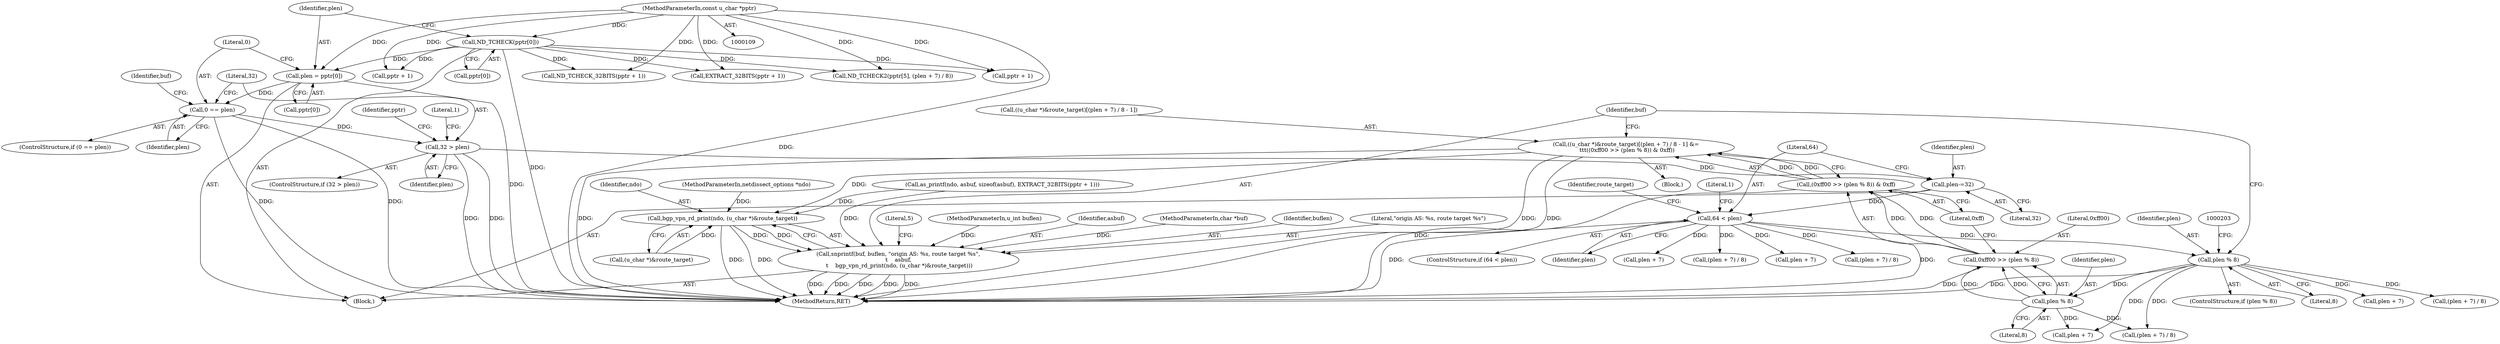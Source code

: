 digraph "0_tcpdump_bd4e697ebd6c8457efa8f28f6831fc929b88a014@array" {
"1000200" [label="(Call,((u_char *)&route_target)[(plen + 7) / 8 - 1] &=\n \t\t\t((0xff00 >> (plen % 8)) & 0xff))"];
"1000213" [label="(Call,(0xff00 >> (plen % 8)) & 0xff)"];
"1000214" [label="(Call,0xff00 >> (plen % 8))"];
"1000216" [label="(Call,plen % 8)"];
"1000196" [label="(Call,plen % 8)"];
"1000162" [label="(Call,64 < plen)"];
"1000158" [label="(Call,plen-=32)"];
"1000139" [label="(Call,32 > plen)"];
"1000128" [label="(Call,0 == plen)"];
"1000122" [label="(Call,plen = pptr[0])"];
"1000118" [label="(Call,ND_TCHECK(pptr[0]))"];
"1000111" [label="(MethodParameterIn,const u_char *pptr)"];
"1000225" [label="(Call,bgp_vpn_rd_print(ndo, (u_char *)&route_target))"];
"1000220" [label="(Call,snprintf(buf, buflen, \"origin AS: %s, route target %s\",\n\t    asbuf,\n \t    bgp_vpn_rd_print(ndo, (u_char *)&route_target)))"];
"1000208" [label="(Call,plen + 7)"];
"1000200" [label="(Call,((u_char *)&route_target)[(plen + 7) / 8 - 1] &=\n \t\t\t((0xff00 >> (plen % 8)) & 0xff))"];
"1000201" [label="(Call,((u_char *)&route_target)[(plen + 7) / 8 - 1])"];
"1000224" [label="(Identifier,asbuf)"];
"1000164" [label="(Identifier,plen)"];
"1000179" [label="(Call,plen + 7)"];
"1000114" [label="(Block,)"];
"1000112" [label="(MethodParameterIn,char *buf)"];
"1000178" [label="(Call,(plen + 7) / 8)"];
"1000124" [label="(Call,pptr[0])"];
"1000163" [label="(Literal,64)"];
"1000118" [label="(Call,ND_TCHECK(pptr[0]))"];
"1000129" [label="(Literal,0)"];
"1000218" [label="(Literal,8)"];
"1000197" [label="(Identifier,plen)"];
"1000127" [label="(ControlStructure,if (0 == plen))"];
"1000222" [label="(Identifier,buflen)"];
"1000225" [label="(Call,bgp_vpn_rd_print(ndo, (u_char *)&route_target))"];
"1000213" [label="(Call,(0xff00 >> (plen % 8)) & 0xff)"];
"1000191" [label="(Call,plen + 7)"];
"1000159" [label="(Identifier,plen)"];
"1000138" [label="(ControlStructure,if (32 > plen))"];
"1000141" [label="(Identifier,plen)"];
"1000149" [label="(Call,as_printf(ndo, asbuf, sizeof(asbuf), EXTRACT_32BITS(pptr + 1)))"];
"1000160" [label="(Literal,32)"];
"1000223" [label="(Literal,\"origin AS: %s, route target %s\")"];
"1000233" [label="(Literal,5)"];
"1000227" [label="(Call,(u_char *)&route_target)"];
"1000207" [label="(Call,(plen + 7) / 8)"];
"1000155" [label="(Call,pptr + 1)"];
"1000110" [label="(MethodParameterIn,netdissect_options *ndo)"];
"1000190" [label="(Call,(plen + 7) / 8)"];
"1000216" [label="(Call,plen % 8)"];
"1000140" [label="(Literal,32)"];
"1000119" [label="(Call,pptr[0])"];
"1000199" [label="(Block,)"];
"1000214" [label="(Call,0xff00 >> (plen % 8))"];
"1000219" [label="(Literal,0xff)"];
"1000158" [label="(Call,plen-=32)"];
"1000130" [label="(Identifier,plen)"];
"1000133" [label="(Identifier,buf)"];
"1000235" [label="(Call,plen + 7)"];
"1000162" [label="(Call,64 < plen)"];
"1000221" [label="(Identifier,buf)"];
"1000226" [label="(Identifier,ndo)"];
"1000243" [label="(MethodReturn,RET)"];
"1000147" [label="(Identifier,pptr)"];
"1000122" [label="(Call,plen = pptr[0])"];
"1000123" [label="(Identifier,plen)"];
"1000145" [label="(Call,ND_TCHECK_32BITS(pptr + 1))"];
"1000167" [label="(Literal,1)"];
"1000170" [label="(Identifier,route_target)"];
"1000154" [label="(Call,EXTRACT_32BITS(pptr + 1))"];
"1000174" [label="(Call,ND_TCHECK2(pptr[5], (plen + 7) / 8))"];
"1000215" [label="(Literal,0xff00)"];
"1000220" [label="(Call,snprintf(buf, buflen, \"origin AS: %s, route target %s\",\n\t    asbuf,\n \t    bgp_vpn_rd_print(ndo, (u_char *)&route_target)))"];
"1000196" [label="(Call,plen % 8)"];
"1000234" [label="(Call,(plen + 7) / 8)"];
"1000111" [label="(MethodParameterIn,const u_char *pptr)"];
"1000144" [label="(Literal,1)"];
"1000195" [label="(ControlStructure,if (plen % 8))"];
"1000139" [label="(Call,32 > plen)"];
"1000146" [label="(Call,pptr + 1)"];
"1000217" [label="(Identifier,plen)"];
"1000198" [label="(Literal,8)"];
"1000113" [label="(MethodParameterIn,u_int buflen)"];
"1000128" [label="(Call,0 == plen)"];
"1000161" [label="(ControlStructure,if (64 < plen))"];
"1000200" -> "1000199"  [label="AST: "];
"1000200" -> "1000213"  [label="CFG: "];
"1000201" -> "1000200"  [label="AST: "];
"1000213" -> "1000200"  [label="AST: "];
"1000221" -> "1000200"  [label="CFG: "];
"1000200" -> "1000243"  [label="DDG: "];
"1000200" -> "1000243"  [label="DDG: "];
"1000200" -> "1000243"  [label="DDG: "];
"1000213" -> "1000200"  [label="DDG: "];
"1000213" -> "1000200"  [label="DDG: "];
"1000200" -> "1000225"  [label="DDG: "];
"1000213" -> "1000219"  [label="CFG: "];
"1000214" -> "1000213"  [label="AST: "];
"1000219" -> "1000213"  [label="AST: "];
"1000213" -> "1000243"  [label="DDG: "];
"1000214" -> "1000213"  [label="DDG: "];
"1000214" -> "1000213"  [label="DDG: "];
"1000214" -> "1000216"  [label="CFG: "];
"1000215" -> "1000214"  [label="AST: "];
"1000216" -> "1000214"  [label="AST: "];
"1000219" -> "1000214"  [label="CFG: "];
"1000214" -> "1000243"  [label="DDG: "];
"1000216" -> "1000214"  [label="DDG: "];
"1000216" -> "1000214"  [label="DDG: "];
"1000216" -> "1000218"  [label="CFG: "];
"1000217" -> "1000216"  [label="AST: "];
"1000218" -> "1000216"  [label="AST: "];
"1000196" -> "1000216"  [label="DDG: "];
"1000216" -> "1000234"  [label="DDG: "];
"1000216" -> "1000235"  [label="DDG: "];
"1000196" -> "1000195"  [label="AST: "];
"1000196" -> "1000198"  [label="CFG: "];
"1000197" -> "1000196"  [label="AST: "];
"1000198" -> "1000196"  [label="AST: "];
"1000203" -> "1000196"  [label="CFG: "];
"1000221" -> "1000196"  [label="CFG: "];
"1000196" -> "1000243"  [label="DDG: "];
"1000162" -> "1000196"  [label="DDG: "];
"1000196" -> "1000207"  [label="DDG: "];
"1000196" -> "1000208"  [label="DDG: "];
"1000196" -> "1000234"  [label="DDG: "];
"1000196" -> "1000235"  [label="DDG: "];
"1000162" -> "1000161"  [label="AST: "];
"1000162" -> "1000164"  [label="CFG: "];
"1000163" -> "1000162"  [label="AST: "];
"1000164" -> "1000162"  [label="AST: "];
"1000167" -> "1000162"  [label="CFG: "];
"1000170" -> "1000162"  [label="CFG: "];
"1000162" -> "1000243"  [label="DDG: "];
"1000162" -> "1000243"  [label="DDG: "];
"1000158" -> "1000162"  [label="DDG: "];
"1000162" -> "1000178"  [label="DDG: "];
"1000162" -> "1000179"  [label="DDG: "];
"1000162" -> "1000190"  [label="DDG: "];
"1000162" -> "1000191"  [label="DDG: "];
"1000158" -> "1000114"  [label="AST: "];
"1000158" -> "1000160"  [label="CFG: "];
"1000159" -> "1000158"  [label="AST: "];
"1000160" -> "1000158"  [label="AST: "];
"1000163" -> "1000158"  [label="CFG: "];
"1000139" -> "1000158"  [label="DDG: "];
"1000139" -> "1000138"  [label="AST: "];
"1000139" -> "1000141"  [label="CFG: "];
"1000140" -> "1000139"  [label="AST: "];
"1000141" -> "1000139"  [label="AST: "];
"1000144" -> "1000139"  [label="CFG: "];
"1000147" -> "1000139"  [label="CFG: "];
"1000139" -> "1000243"  [label="DDG: "];
"1000139" -> "1000243"  [label="DDG: "];
"1000128" -> "1000139"  [label="DDG: "];
"1000128" -> "1000127"  [label="AST: "];
"1000128" -> "1000130"  [label="CFG: "];
"1000129" -> "1000128"  [label="AST: "];
"1000130" -> "1000128"  [label="AST: "];
"1000133" -> "1000128"  [label="CFG: "];
"1000140" -> "1000128"  [label="CFG: "];
"1000128" -> "1000243"  [label="DDG: "];
"1000128" -> "1000243"  [label="DDG: "];
"1000122" -> "1000128"  [label="DDG: "];
"1000122" -> "1000114"  [label="AST: "];
"1000122" -> "1000124"  [label="CFG: "];
"1000123" -> "1000122"  [label="AST: "];
"1000124" -> "1000122"  [label="AST: "];
"1000129" -> "1000122"  [label="CFG: "];
"1000122" -> "1000243"  [label="DDG: "];
"1000118" -> "1000122"  [label="DDG: "];
"1000111" -> "1000122"  [label="DDG: "];
"1000118" -> "1000114"  [label="AST: "];
"1000118" -> "1000119"  [label="CFG: "];
"1000119" -> "1000118"  [label="AST: "];
"1000123" -> "1000118"  [label="CFG: "];
"1000118" -> "1000243"  [label="DDG: "];
"1000111" -> "1000118"  [label="DDG: "];
"1000118" -> "1000145"  [label="DDG: "];
"1000118" -> "1000146"  [label="DDG: "];
"1000118" -> "1000154"  [label="DDG: "];
"1000118" -> "1000155"  [label="DDG: "];
"1000118" -> "1000174"  [label="DDG: "];
"1000111" -> "1000109"  [label="AST: "];
"1000111" -> "1000243"  [label="DDG: "];
"1000111" -> "1000145"  [label="DDG: "];
"1000111" -> "1000146"  [label="DDG: "];
"1000111" -> "1000154"  [label="DDG: "];
"1000111" -> "1000155"  [label="DDG: "];
"1000111" -> "1000174"  [label="DDG: "];
"1000225" -> "1000220"  [label="AST: "];
"1000225" -> "1000227"  [label="CFG: "];
"1000226" -> "1000225"  [label="AST: "];
"1000227" -> "1000225"  [label="AST: "];
"1000220" -> "1000225"  [label="CFG: "];
"1000225" -> "1000243"  [label="DDG: "];
"1000225" -> "1000243"  [label="DDG: "];
"1000225" -> "1000220"  [label="DDG: "];
"1000225" -> "1000220"  [label="DDG: "];
"1000149" -> "1000225"  [label="DDG: "];
"1000110" -> "1000225"  [label="DDG: "];
"1000227" -> "1000225"  [label="DDG: "];
"1000220" -> "1000114"  [label="AST: "];
"1000221" -> "1000220"  [label="AST: "];
"1000222" -> "1000220"  [label="AST: "];
"1000223" -> "1000220"  [label="AST: "];
"1000224" -> "1000220"  [label="AST: "];
"1000233" -> "1000220"  [label="CFG: "];
"1000220" -> "1000243"  [label="DDG: "];
"1000220" -> "1000243"  [label="DDG: "];
"1000220" -> "1000243"  [label="DDG: "];
"1000220" -> "1000243"  [label="DDG: "];
"1000220" -> "1000243"  [label="DDG: "];
"1000112" -> "1000220"  [label="DDG: "];
"1000113" -> "1000220"  [label="DDG: "];
"1000149" -> "1000220"  [label="DDG: "];
}
